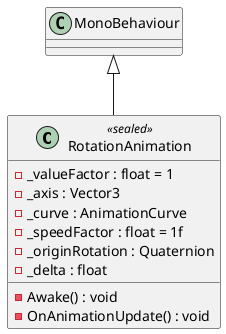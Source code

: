 @startuml
class RotationAnimation <<sealed>> {
    - _valueFactor : float = 1
    - _axis : Vector3
    - _curve : AnimationCurve
    - _speedFactor : float = 1f
    - _originRotation : Quaternion
    - _delta : float
    - Awake() : void
    - OnAnimationUpdate() : void
}
MonoBehaviour <|-- RotationAnimation
@enduml
